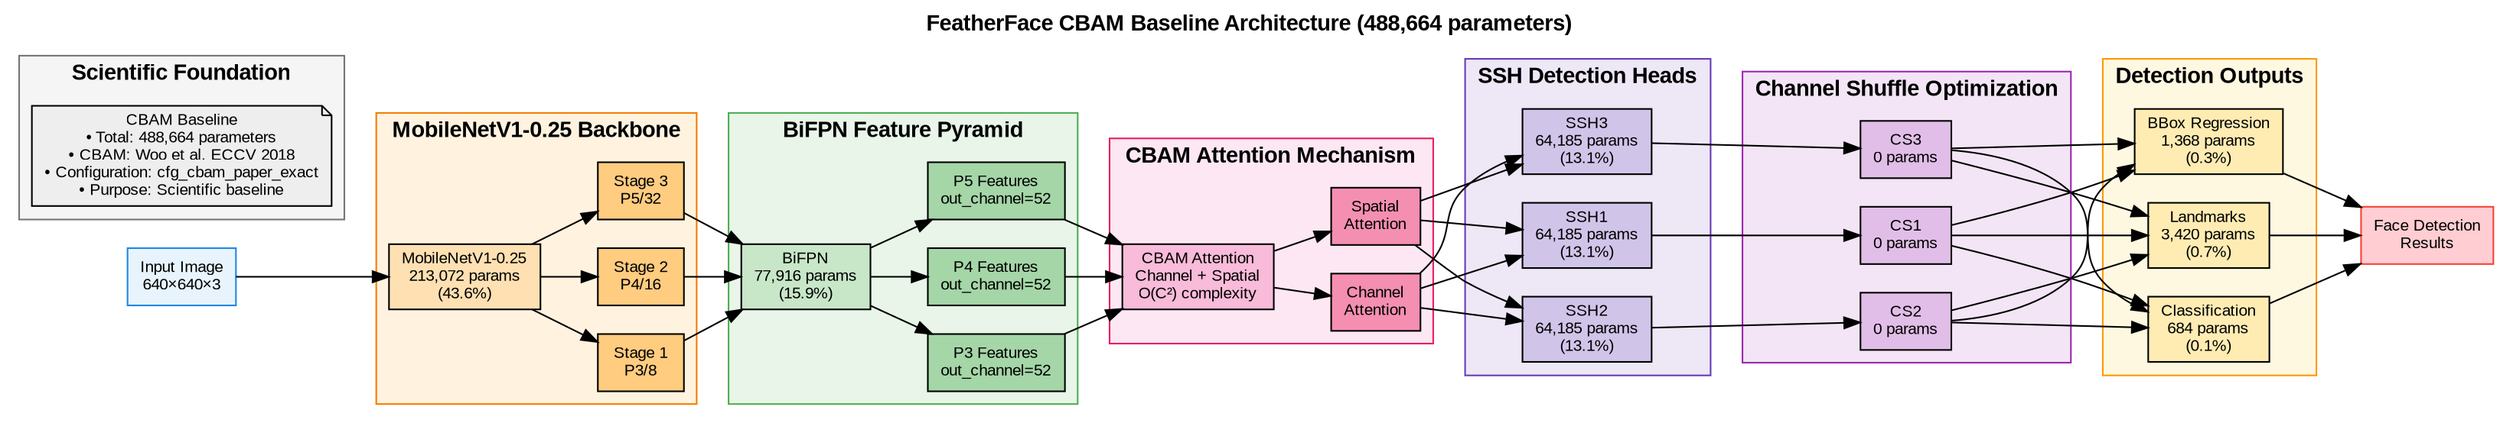 digraph CBamBaseline {
    // Graph configuration
    rankdir=LR;
    node [shape=box, style=filled, fontname="Arial", fontsize=10];
    edge [fontname="Arial", fontsize=9];
    
    // Title
    label="FeatherFace CBAM Baseline Architecture (488,664 parameters)";
    labelloc="t";
    fontsize=14;
    fontname="Arial Bold";
    
    // Input
    input [label="Input Image\n640×640×3", fillcolor="#E8F4FD", color="#1E88E5"];
    
    // Backbone
    subgraph cluster_backbone {
        label="MobileNetV1-0.25 Backbone";
        style=filled;
        fillcolor="#FFF3E0";
        color="#F57C00";
        
        mobilenet [label="MobileNetV1-0.25\n213,072 params\n(43.6%)", fillcolor="#FFE0B2"];
        stage1 [label="Stage 1\nP3/8", fillcolor="#FFCC80"];
        stage2 [label="Stage 2\nP4/16", fillcolor="#FFCC80"];
        stage3 [label="Stage 3\nP5/32", fillcolor="#FFCC80"];
    }
    
    // Feature Pyramid Network
    subgraph cluster_fpn {
        label="BiFPN Feature Pyramid";
        style=filled;
        fillcolor="#E8F5E8";
        color="#4CAF50";
        
        bifpn [label="BiFPN\n77,916 params\n(15.9%)", fillcolor="#C8E6C8"];
        p3_out [label="P3 Features\nout_channel=52", fillcolor="#A5D6A7"];
        p4_out [label="P4 Features\nout_channel=52", fillcolor="#A5D6A7"];
        p5_out [label="P5 Features\nout_channel=52", fillcolor="#A5D6A7"];
    }
    
    // CBAM Attention
    subgraph cluster_cbam {
        label="CBAM Attention Mechanism";
        style=filled;
        fillcolor="#FDE7F3";
        color="#E91E63";
        
        cbam_attention [label="CBAM Attention\nChannel + Spatial\nO(C²) complexity", fillcolor="#F8BBD9"];
        channel_att [label="Channel\nAttention", fillcolor="#F48FB1"];
        spatial_att [label="Spatial\nAttention", fillcolor="#F48FB1"];
    }
    
    // SSH Detection Heads
    subgraph cluster_ssh {
        label="SSH Detection Heads";
        style=filled;
        fillcolor="#EDE7F6";
        color="#673AB7";
        
        ssh1 [label="SSH1\n64,185 params\n(13.1%)", fillcolor="#D1C4E9"];
        ssh2 [label="SSH2\n64,185 params\n(13.1%)", fillcolor="#D1C4E9"];
        ssh3 [label="SSH3\n64,185 params\n(13.1%)", fillcolor="#D1C4E9"];
    }
    
    // Channel Shuffle
    subgraph cluster_shuffle {
        label="Channel Shuffle Optimization";
        style=filled;
        fillcolor="#F3E5F5";
        color="#9C27B0";
        
        cs1 [label="CS1\n0 params", fillcolor="#E1BEE7"];
        cs2 [label="CS2\n0 params", fillcolor="#E1BEE7"];
        cs3 [label="CS3\n0 params", fillcolor="#E1BEE7"];
    }
    
    // Output Heads
    subgraph cluster_outputs {
        label="Detection Outputs";
        style=filled;
        fillcolor="#FFF8E1";
        color="#FF9800";
        
        class_head [label="Classification\n684 params\n(0.1%)", fillcolor="#FFECB3"];
        bbox_head [label="BBox Regression\n1,368 params\n(0.3%)", fillcolor="#FFECB3"];
        landmark_head [label="Landmarks\n3,420 params\n(0.7%)", fillcolor="#FFECB3"];
    }
    
    // Final Outputs
    output [label="Face Detection\nResults", fillcolor="#FFCDD2", color="#F44336"];
    
    // Connections
    input -> mobilenet;
    
    mobilenet -> stage1;
    mobilenet -> stage2;
    mobilenet -> stage3;
    
    stage1 -> bifpn;
    stage2 -> bifpn;
    stage3 -> bifpn;
    
    bifpn -> p3_out;
    bifpn -> p4_out;
    bifpn -> p5_out;
    
    p3_out -> cbam_attention;
    p4_out -> cbam_attention;
    p5_out -> cbam_attention;
    
    cbam_attention -> channel_att;
    cbam_attention -> spatial_att;
    
    channel_att -> ssh1;
    spatial_att -> ssh1;
    channel_att -> ssh2;
    spatial_att -> ssh2;
    channel_att -> ssh3;
    spatial_att -> ssh3;
    
    ssh1 -> cs1;
    ssh2 -> cs2;
    ssh3 -> cs3;
    
    cs1 -> class_head;
    cs1 -> bbox_head;
    cs1 -> landmark_head;
    cs2 -> class_head;
    cs2 -> bbox_head;
    cs2 -> landmark_head;
    cs3 -> class_head;
    cs3 -> bbox_head;
    cs3 -> landmark_head;
    
    class_head -> output;
    bbox_head -> output;
    landmark_head -> output;
    
    // Scientific details
    subgraph cluster_details {
        label="Scientific Foundation";
        style=filled;
        fillcolor="#F5F5F5";
        color="#757575";
        
        details [label="CBAM Baseline\n• Total: 488,664 parameters\n• CBAM: Woo et al. ECCV 2018\n• Configuration: cfg_cbam_paper_exact\n• Purpose: Scientific baseline", 
                fillcolor="#EEEEEE", shape=note];
    }
}